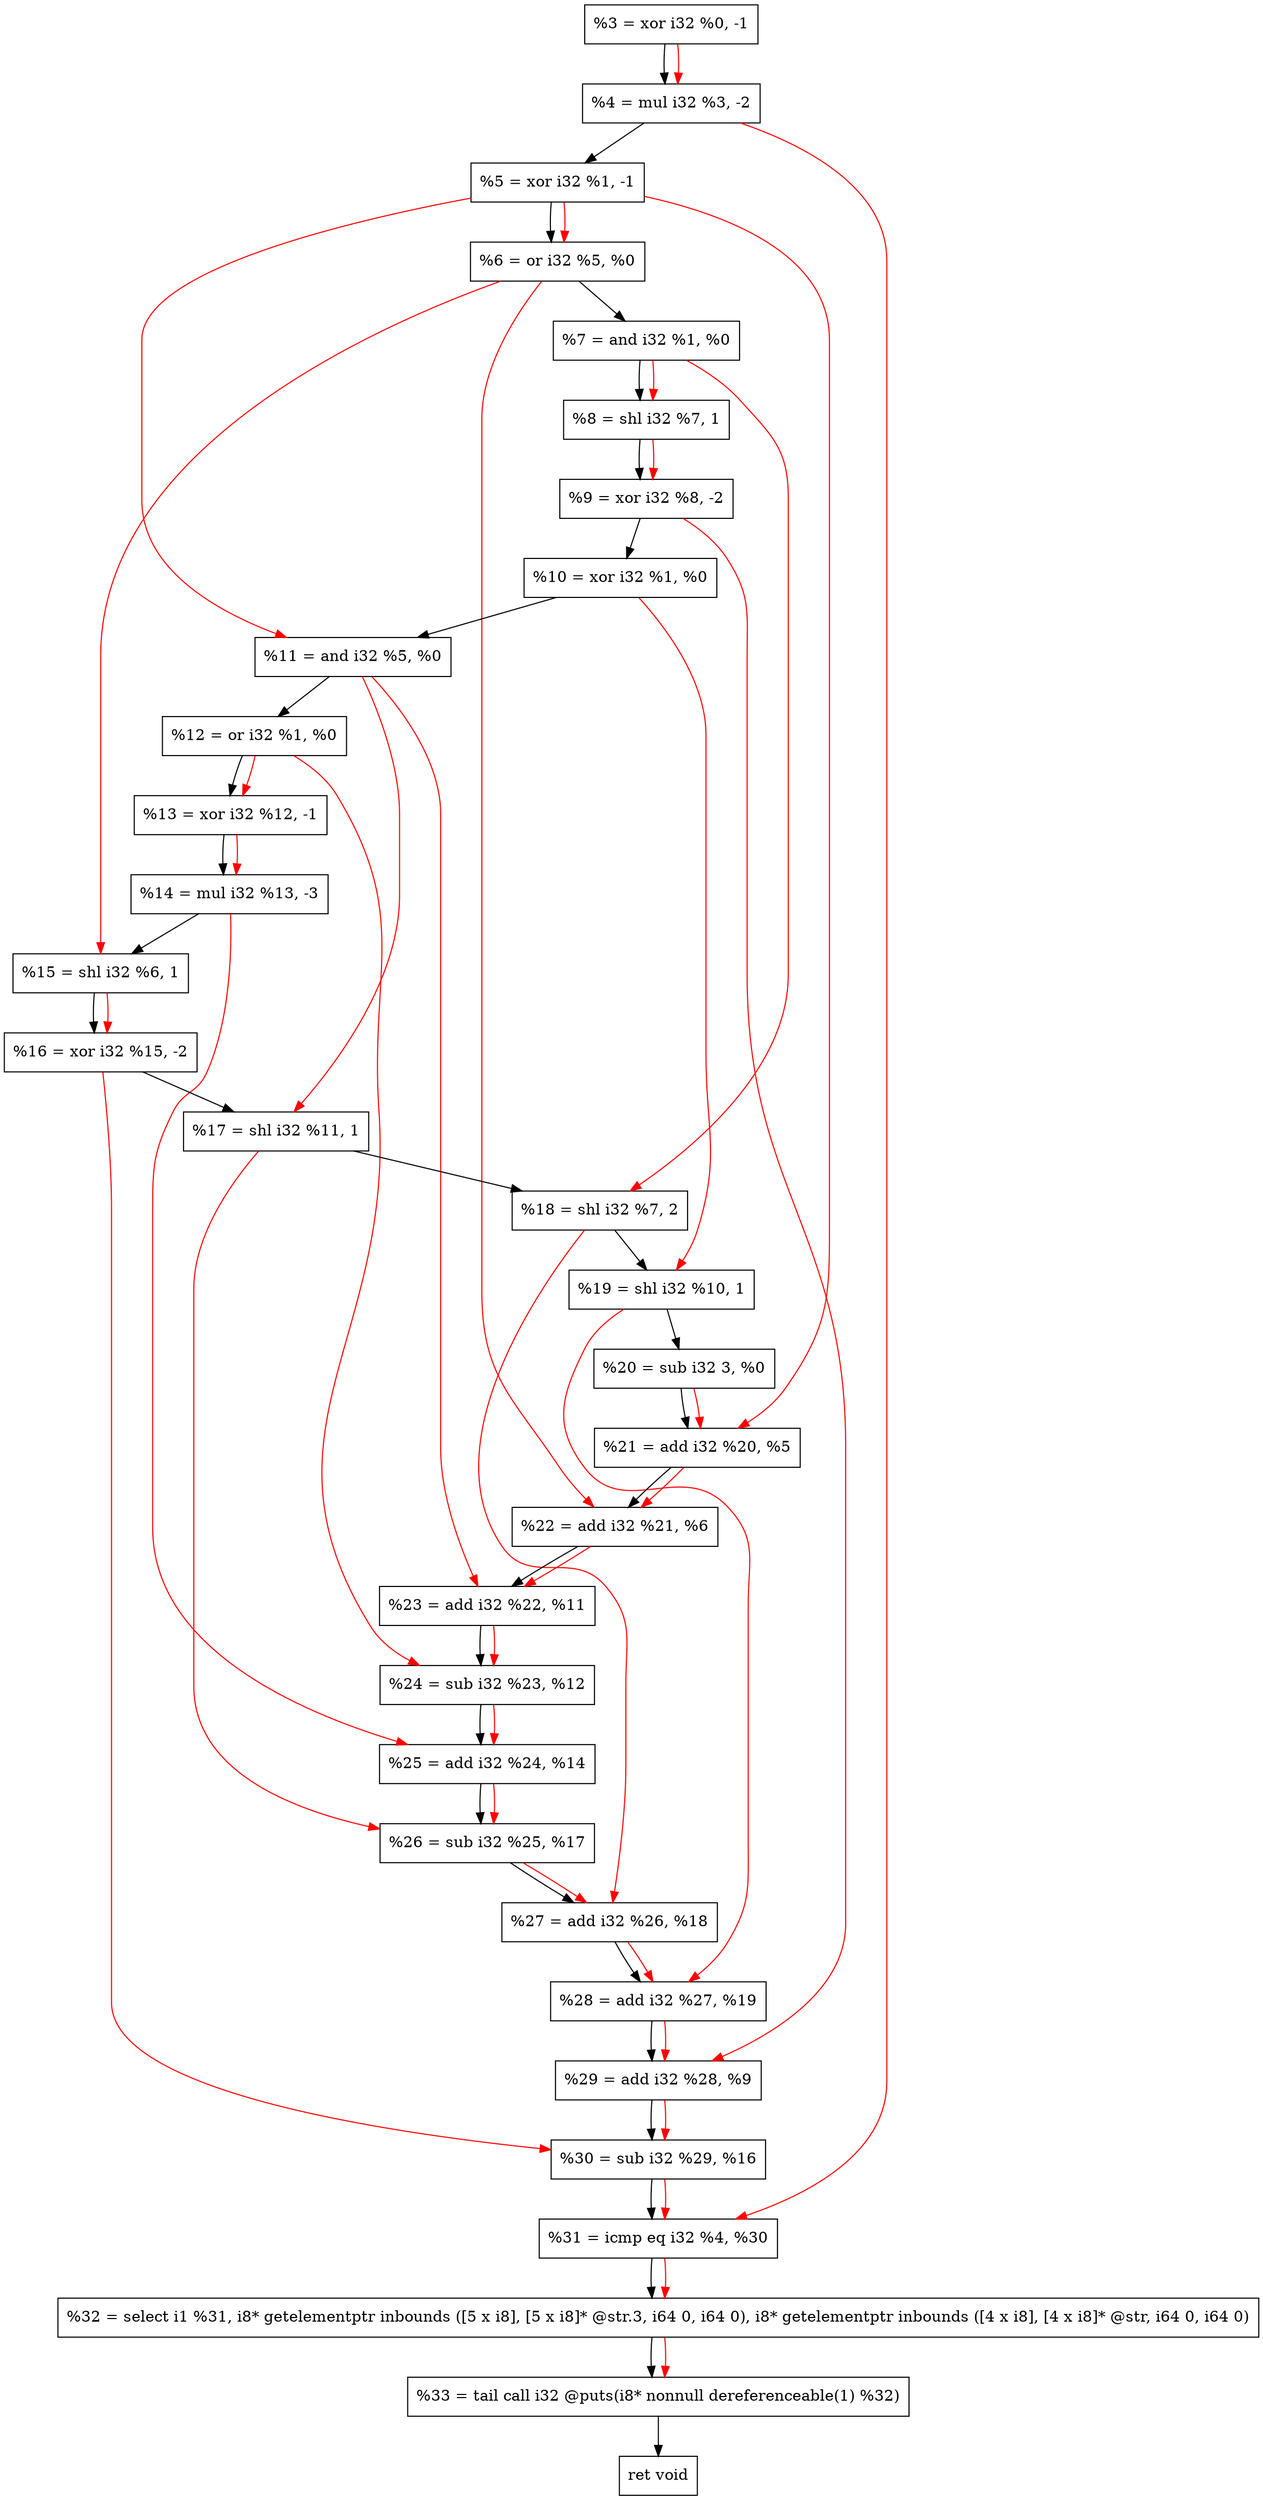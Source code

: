 digraph "DFG for'crackme' function" {
	Node0x12ebc70[shape=record, label="  %3 = xor i32 %0, -1"];
	Node0x12ebd10[shape=record, label="  %4 = mul i32 %3, -2"];
	Node0x12ebdd0[shape=record, label="  %5 = xor i32 %1, -1"];
	Node0x12ebe40[shape=record, label="  %6 = or i32 %5, %0"];
	Node0x12ebeb0[shape=record, label="  %7 = and i32 %1, %0"];
	Node0x12ebf20[shape=record, label="  %8 = shl i32 %7, 1"];
	Node0x12ebf90[shape=record, label="  %9 = xor i32 %8, -2"];
	Node0x12ec000[shape=record, label="  %10 = xor i32 %1, %0"];
	Node0x12ec070[shape=record, label="  %11 = and i32 %5, %0"];
	Node0x12ec0e0[shape=record, label="  %12 = or i32 %1, %0"];
	Node0x12ec150[shape=record, label="  %13 = xor i32 %12, -1"];
	Node0x12ec1f0[shape=record, label="  %14 = mul i32 %13, -3"];
	Node0x12ec260[shape=record, label="  %15 = shl i32 %6, 1"];
	Node0x12ec2d0[shape=record, label="  %16 = xor i32 %15, -2"];
	Node0x12ec340[shape=record, label="  %17 = shl i32 %11, 1"];
	Node0x12ec3e0[shape=record, label="  %18 = shl i32 %7, 2"];
	Node0x12ec450[shape=record, label="  %19 = shl i32 %10, 1"];
	Node0x12ec4f0[shape=record, label="  %20 = sub i32 3, %0"];
	Node0x12ec560[shape=record, label="  %21 = add i32 %20, %5"];
	Node0x12ec5d0[shape=record, label="  %22 = add i32 %21, %6"];
	Node0x12ec640[shape=record, label="  %23 = add i32 %22, %11"];
	Node0x12ec6b0[shape=record, label="  %24 = sub i32 %23, %12"];
	Node0x12ec720[shape=record, label="  %25 = add i32 %24, %14"];
	Node0x12ec790[shape=record, label="  %26 = sub i32 %25, %17"];
	Node0x12ec800[shape=record, label="  %27 = add i32 %26, %18"];
	Node0x12ec870[shape=record, label="  %28 = add i32 %27, %19"];
	Node0x12ec8e0[shape=record, label="  %29 = add i32 %28, %9"];
	Node0x12ec950[shape=record, label="  %30 = sub i32 %29, %16"];
	Node0x12ec9c0[shape=record, label="  %31 = icmp eq i32 %4, %30"];
	Node0x128c268[shape=record, label="  %32 = select i1 %31, i8* getelementptr inbounds ([5 x i8], [5 x i8]* @str.3, i64 0, i64 0), i8* getelementptr inbounds ([4 x i8], [4 x i8]* @str, i64 0, i64 0)"];
	Node0x12ed070[shape=record, label="  %33 = tail call i32 @puts(i8* nonnull dereferenceable(1) %32)"];
	Node0x12ed0c0[shape=record, label="  ret void"];
	Node0x12ebc70 -> Node0x12ebd10;
	Node0x12ebd10 -> Node0x12ebdd0;
	Node0x12ebdd0 -> Node0x12ebe40;
	Node0x12ebe40 -> Node0x12ebeb0;
	Node0x12ebeb0 -> Node0x12ebf20;
	Node0x12ebf20 -> Node0x12ebf90;
	Node0x12ebf90 -> Node0x12ec000;
	Node0x12ec000 -> Node0x12ec070;
	Node0x12ec070 -> Node0x12ec0e0;
	Node0x12ec0e0 -> Node0x12ec150;
	Node0x12ec150 -> Node0x12ec1f0;
	Node0x12ec1f0 -> Node0x12ec260;
	Node0x12ec260 -> Node0x12ec2d0;
	Node0x12ec2d0 -> Node0x12ec340;
	Node0x12ec340 -> Node0x12ec3e0;
	Node0x12ec3e0 -> Node0x12ec450;
	Node0x12ec450 -> Node0x12ec4f0;
	Node0x12ec4f0 -> Node0x12ec560;
	Node0x12ec560 -> Node0x12ec5d0;
	Node0x12ec5d0 -> Node0x12ec640;
	Node0x12ec640 -> Node0x12ec6b0;
	Node0x12ec6b0 -> Node0x12ec720;
	Node0x12ec720 -> Node0x12ec790;
	Node0x12ec790 -> Node0x12ec800;
	Node0x12ec800 -> Node0x12ec870;
	Node0x12ec870 -> Node0x12ec8e0;
	Node0x12ec8e0 -> Node0x12ec950;
	Node0x12ec950 -> Node0x12ec9c0;
	Node0x12ec9c0 -> Node0x128c268;
	Node0x128c268 -> Node0x12ed070;
	Node0x12ed070 -> Node0x12ed0c0;
edge [color=red]
	Node0x12ebc70 -> Node0x12ebd10;
	Node0x12ebdd0 -> Node0x12ebe40;
	Node0x12ebeb0 -> Node0x12ebf20;
	Node0x12ebf20 -> Node0x12ebf90;
	Node0x12ebdd0 -> Node0x12ec070;
	Node0x12ec0e0 -> Node0x12ec150;
	Node0x12ec150 -> Node0x12ec1f0;
	Node0x12ebe40 -> Node0x12ec260;
	Node0x12ec260 -> Node0x12ec2d0;
	Node0x12ec070 -> Node0x12ec340;
	Node0x12ebeb0 -> Node0x12ec3e0;
	Node0x12ec000 -> Node0x12ec450;
	Node0x12ec4f0 -> Node0x12ec560;
	Node0x12ebdd0 -> Node0x12ec560;
	Node0x12ec560 -> Node0x12ec5d0;
	Node0x12ebe40 -> Node0x12ec5d0;
	Node0x12ec5d0 -> Node0x12ec640;
	Node0x12ec070 -> Node0x12ec640;
	Node0x12ec640 -> Node0x12ec6b0;
	Node0x12ec0e0 -> Node0x12ec6b0;
	Node0x12ec6b0 -> Node0x12ec720;
	Node0x12ec1f0 -> Node0x12ec720;
	Node0x12ec720 -> Node0x12ec790;
	Node0x12ec340 -> Node0x12ec790;
	Node0x12ec790 -> Node0x12ec800;
	Node0x12ec3e0 -> Node0x12ec800;
	Node0x12ec800 -> Node0x12ec870;
	Node0x12ec450 -> Node0x12ec870;
	Node0x12ec870 -> Node0x12ec8e0;
	Node0x12ebf90 -> Node0x12ec8e0;
	Node0x12ec8e0 -> Node0x12ec950;
	Node0x12ec2d0 -> Node0x12ec950;
	Node0x12ebd10 -> Node0x12ec9c0;
	Node0x12ec950 -> Node0x12ec9c0;
	Node0x12ec9c0 -> Node0x128c268;
	Node0x128c268 -> Node0x12ed070;
}
